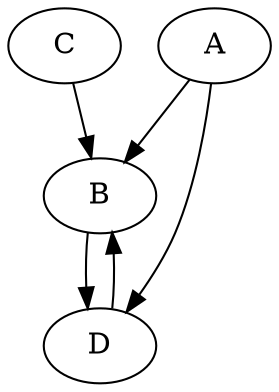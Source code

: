 digraph Example {
    "B" -> "D" [type="sp"]
    "D" -> "B" [type="sn"]
    "C" -> "B" [type="s"]
    "A" -> "D" [type="a"]
    "A" -> "B" [type="m"]
}
